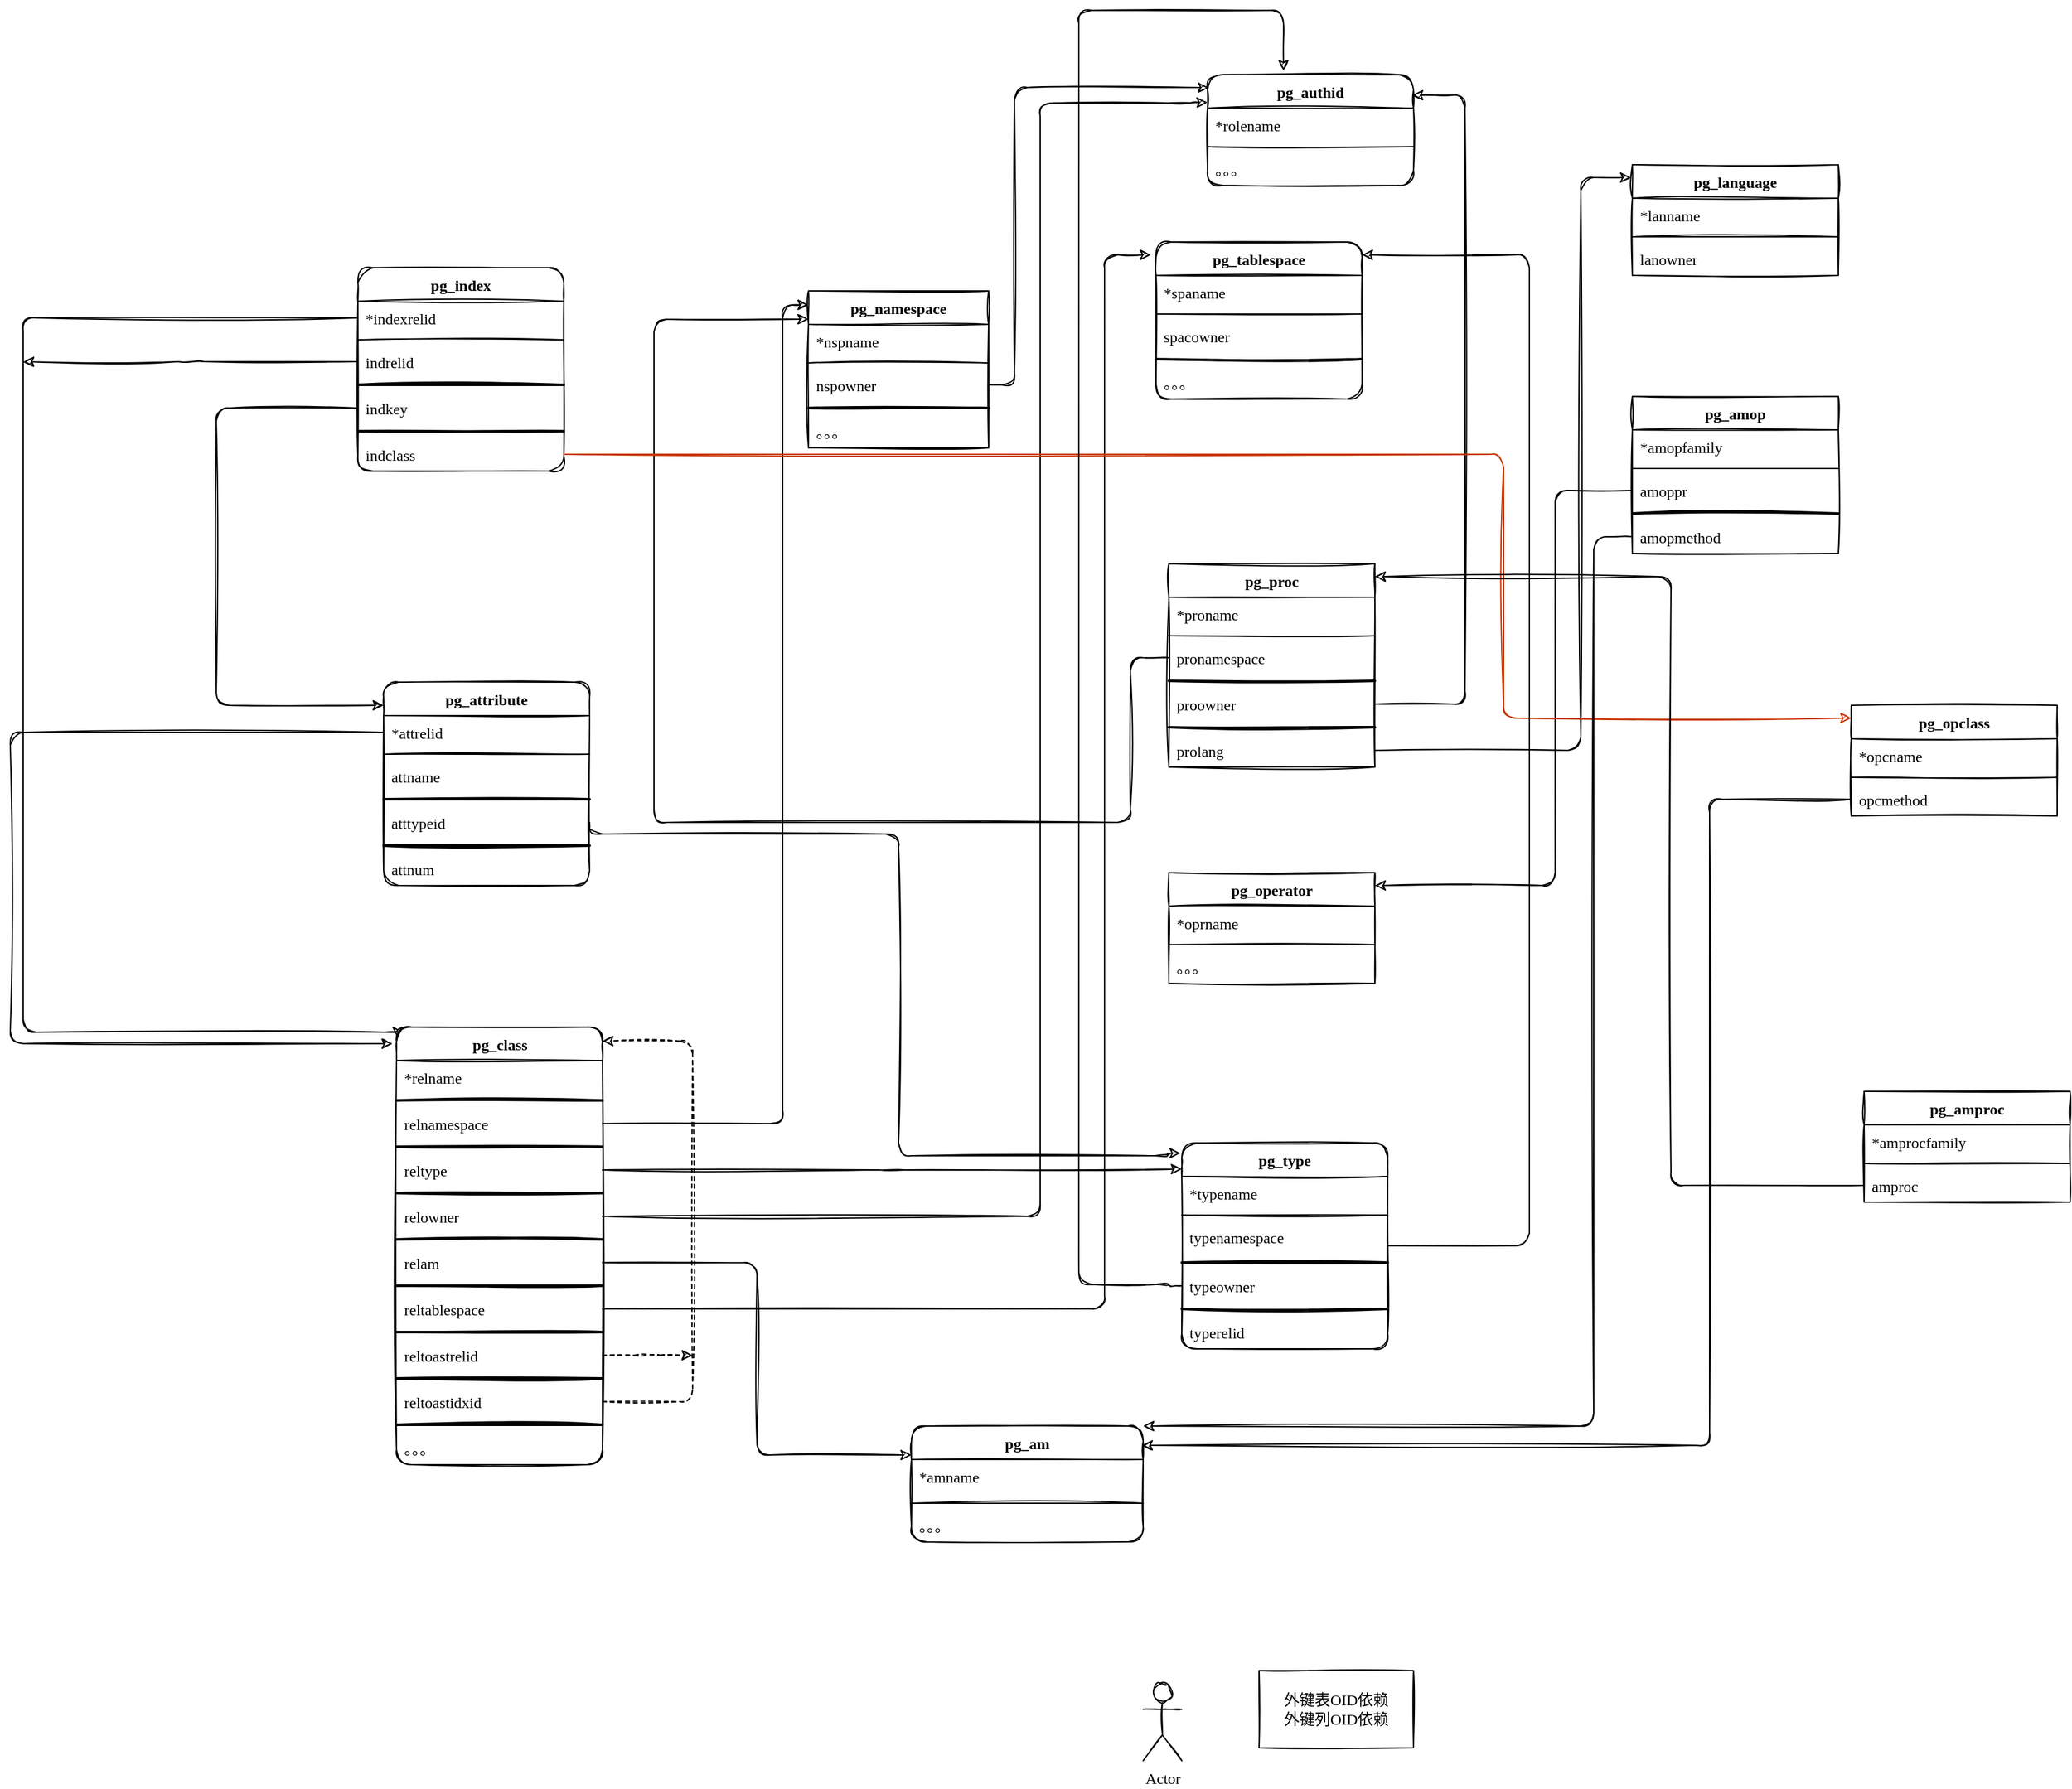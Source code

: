 <mxfile version="20.0.4" type="github">
  <diagram name="Page-1" id="9f46799a-70d6-7492-0946-bef42562c5a5">
    <mxGraphModel dx="2522" dy="1612" grid="1" gridSize="10" guides="1" tooltips="1" connect="1" arrows="1" fold="1" page="1" pageScale="1" pageWidth="1100" pageHeight="850" background="none" math="0" shadow="0">
      <root>
        <mxCell id="0" />
        <mxCell id="1" parent="0" />
        <mxCell id="78961159f06e98e8-17" value="pg_class&lt;br&gt;" style="swimlane;html=1;fontStyle=1;align=center;verticalAlign=top;childLayout=stackLayout;horizontal=1;startSize=26;horizontalStack=0;resizeParent=1;resizeLast=0;collapsible=1;marginBottom=0;swimlaneFillColor=#ffffff;shadow=0;comic=0;labelBackgroundColor=none;strokeWidth=1;fillColor=none;fontFamily=Comic Sans MS;fontSize=12;sketch=1;rounded=1;" parent="1" vertex="1">
          <mxGeometry x="70" y="380" width="160" height="340" as="geometry" />
        </mxCell>
        <mxCell id="78961159f06e98e8-21" value="*relname" style="text;html=1;strokeColor=none;fillColor=none;align=left;verticalAlign=top;spacingLeft=4;spacingRight=4;whiteSpace=wrap;overflow=hidden;rotatable=0;points=[[0,0.5],[1,0.5]];portConstraint=eastwest;sketch=1;rounded=1;fontFamily=Comic Sans MS;" parent="78961159f06e98e8-17" vertex="1">
          <mxGeometry y="26" width="160" height="26" as="geometry" />
        </mxCell>
        <mxCell id="1VRgYn6vvzzQ8MHSF9C3-18" value="" style="line;strokeWidth=2;html=1;rounded=1;sketch=1;fontFamily=Comic Sans MS;" vertex="1" parent="78961159f06e98e8-17">
          <mxGeometry y="52" width="160" height="10" as="geometry" />
        </mxCell>
        <mxCell id="78961159f06e98e8-23" value="relnamespace" style="text;html=1;align=left;verticalAlign=top;spacingLeft=4;spacingRight=4;whiteSpace=wrap;overflow=hidden;rotatable=0;points=[[0,0.5],[1,0.5]];portConstraint=eastwest;sketch=1;rounded=1;fontFamily=Comic Sans MS;" parent="78961159f06e98e8-17" vertex="1">
          <mxGeometry y="62" width="160" height="26" as="geometry" />
        </mxCell>
        <mxCell id="1VRgYn6vvzzQ8MHSF9C3-17" value="" style="line;strokeWidth=2;html=1;rounded=1;sketch=1;fontFamily=Comic Sans MS;" vertex="1" parent="78961159f06e98e8-17">
          <mxGeometry y="88" width="160" height="10" as="geometry" />
        </mxCell>
        <mxCell id="78961159f06e98e8-25" value="reltype" style="text;html=1;strokeColor=none;fillColor=none;align=left;verticalAlign=top;spacingLeft=4;spacingRight=4;whiteSpace=wrap;overflow=hidden;rotatable=0;points=[[0,0.5],[1,0.5]];portConstraint=eastwest;sketch=1;rounded=1;fontFamily=Comic Sans MS;" parent="78961159f06e98e8-17" vertex="1">
          <mxGeometry y="98" width="160" height="26" as="geometry" />
        </mxCell>
        <mxCell id="1VRgYn6vvzzQ8MHSF9C3-19" value="" style="line;strokeWidth=2;html=1;rounded=1;sketch=1;fontFamily=Comic Sans MS;" vertex="1" parent="78961159f06e98e8-17">
          <mxGeometry y="124" width="160" height="10" as="geometry" />
        </mxCell>
        <mxCell id="78961159f06e98e8-26" value="relowner" style="text;html=1;strokeColor=none;fillColor=none;align=left;verticalAlign=top;spacingLeft=4;spacingRight=4;whiteSpace=wrap;overflow=hidden;rotatable=0;points=[[0,0.5],[1,0.5]];portConstraint=eastwest;sketch=1;rounded=1;fontFamily=Comic Sans MS;" parent="78961159f06e98e8-17" vertex="1">
          <mxGeometry y="134" width="160" height="26" as="geometry" />
        </mxCell>
        <mxCell id="1VRgYn6vvzzQ8MHSF9C3-20" value="" style="line;strokeWidth=2;html=1;rounded=1;sketch=1;fontFamily=Comic Sans MS;" vertex="1" parent="78961159f06e98e8-17">
          <mxGeometry y="160" width="160" height="10" as="geometry" />
        </mxCell>
        <mxCell id="78961159f06e98e8-24" value="relam" style="text;html=1;strokeColor=none;fillColor=none;align=left;verticalAlign=top;spacingLeft=4;spacingRight=4;whiteSpace=wrap;overflow=hidden;rotatable=0;points=[[0,0.5],[1,0.5]];portConstraint=eastwest;sketch=1;rounded=1;fontFamily=Comic Sans MS;" parent="78961159f06e98e8-17" vertex="1">
          <mxGeometry y="170" width="160" height="26" as="geometry" />
        </mxCell>
        <mxCell id="1VRgYn6vvzzQ8MHSF9C3-21" value="" style="line;strokeWidth=2;html=1;rounded=1;sketch=1;fontFamily=Comic Sans MS;" vertex="1" parent="78961159f06e98e8-17">
          <mxGeometry y="196" width="160" height="10" as="geometry" />
        </mxCell>
        <mxCell id="78961159f06e98e8-27" value="reltablespace" style="text;html=1;strokeColor=none;fillColor=none;align=left;verticalAlign=top;spacingLeft=4;spacingRight=4;whiteSpace=wrap;overflow=hidden;rotatable=0;points=[[0,0.5],[1,0.5]];portConstraint=eastwest;sketch=1;rounded=1;fontFamily=Comic Sans MS;" parent="78961159f06e98e8-17" vertex="1">
          <mxGeometry y="206" width="160" height="26" as="geometry" />
        </mxCell>
        <mxCell id="1VRgYn6vvzzQ8MHSF9C3-37" value="" style="line;strokeWidth=2;html=1;rounded=1;sketch=1;fontFamily=Comic Sans MS;" vertex="1" parent="78961159f06e98e8-17">
          <mxGeometry y="232" width="160" height="10" as="geometry" />
        </mxCell>
        <mxCell id="1VRgYn6vvzzQ8MHSF9C3-35" value="reltoastrelid" style="text;html=1;strokeColor=none;fillColor=none;align=left;verticalAlign=top;spacingLeft=4;spacingRight=4;whiteSpace=wrap;overflow=hidden;rotatable=0;points=[[0,0.5],[1,0.5]];portConstraint=eastwest;sketch=1;rounded=1;fontFamily=Comic Sans MS;" vertex="1" parent="78961159f06e98e8-17">
          <mxGeometry y="242" width="160" height="26" as="geometry" />
        </mxCell>
        <mxCell id="1VRgYn6vvzzQ8MHSF9C3-38" value="" style="line;strokeWidth=2;html=1;rounded=1;sketch=1;fontFamily=Comic Sans MS;" vertex="1" parent="78961159f06e98e8-17">
          <mxGeometry y="268" width="160" height="10" as="geometry" />
        </mxCell>
        <mxCell id="1VRgYn6vvzzQ8MHSF9C3-36" value="reltoastidxid" style="text;html=1;strokeColor=none;fillColor=none;align=left;verticalAlign=top;spacingLeft=4;spacingRight=4;whiteSpace=wrap;overflow=hidden;rotatable=0;points=[[0,0.5],[1,0.5]];portConstraint=eastwest;sketch=1;rounded=1;fontFamily=Comic Sans MS;" vertex="1" parent="78961159f06e98e8-17">
          <mxGeometry y="278" width="160" height="26" as="geometry" />
        </mxCell>
        <mxCell id="1VRgYn6vvzzQ8MHSF9C3-40" value="" style="line;strokeWidth=2;html=1;rounded=1;sketch=1;fontFamily=Comic Sans MS;" vertex="1" parent="78961159f06e98e8-17">
          <mxGeometry y="304" width="160" height="10" as="geometry" />
        </mxCell>
        <mxCell id="1VRgYn6vvzzQ8MHSF9C3-39" value="。。。" style="text;html=1;strokeColor=none;fillColor=none;align=left;verticalAlign=top;spacingLeft=4;spacingRight=4;whiteSpace=wrap;overflow=hidden;rotatable=0;points=[[0,0.5],[1,0.5]];portConstraint=eastwest;sketch=1;rounded=1;fontFamily=Comic Sans MS;" vertex="1" parent="78961159f06e98e8-17">
          <mxGeometry y="314" width="160" height="26" as="geometry" />
        </mxCell>
        <mxCell id="1VRgYn6vvzzQ8MHSF9C3-46" value="" style="edgeStyle=segmentEdgeStyle;endArrow=classic;html=1;rounded=1;sketch=1;fontFamily=Comic Sans MS;entryX=1;entryY=0.032;entryDx=0;entryDy=0;entryPerimeter=0;dashed=1;" edge="1" parent="78961159f06e98e8-17" source="1VRgYn6vvzzQ8MHSF9C3-36" target="78961159f06e98e8-17">
          <mxGeometry width="50" height="50" relative="1" as="geometry">
            <mxPoint x="450" y="160" as="sourcePoint" />
            <mxPoint x="170" y="10" as="targetPoint" />
            <Array as="points">
              <mxPoint x="230" y="291" />
              <mxPoint x="230" y="11" />
            </Array>
          </mxGeometry>
        </mxCell>
        <mxCell id="1VRgYn6vvzzQ8MHSF9C3-1" style="edgeStyle=orthogonalEdgeStyle;rounded=1;sketch=1;orthogonalLoop=1;jettySize=auto;html=1;exitX=1;exitY=0.5;exitDx=0;exitDy=0;entryX=0;entryY=0.089;entryDx=0;entryDy=0;entryPerimeter=0;" edge="1" parent="1" source="78961159f06e98e8-23" target="1VRgYn6vvzzQ8MHSF9C3-2">
          <mxGeometry relative="1" as="geometry">
            <mxPoint x="430" y="-70" as="targetPoint" />
            <Array as="points">
              <mxPoint x="370" y="455" />
              <mxPoint x="370" y="-182" />
            </Array>
          </mxGeometry>
        </mxCell>
        <mxCell id="1VRgYn6vvzzQ8MHSF9C3-2" value="pg_namespace" style="swimlane;fontStyle=1;align=center;verticalAlign=top;childLayout=stackLayout;horizontal=1;startSize=26;horizontalStack=0;resizeParent=1;resizeParentMax=0;resizeLast=0;collapsible=1;marginBottom=0;rounded=0;sketch=1;fontFamily=Comic Sans MS;shadow=0;glass=0;" vertex="1" parent="1">
          <mxGeometry x="390" y="-192" width="140" height="122" as="geometry" />
        </mxCell>
        <mxCell id="1VRgYn6vvzzQ8MHSF9C3-3" value="*nspname" style="text;strokeColor=none;fillColor=none;align=left;verticalAlign=top;spacingLeft=4;spacingRight=4;overflow=hidden;rotatable=0;points=[[0,0.5],[1,0.5]];portConstraint=eastwest;rounded=1;sketch=1;fontFamily=Comic Sans MS;" vertex="1" parent="1VRgYn6vvzzQ8MHSF9C3-2">
          <mxGeometry y="26" width="140" height="26" as="geometry" />
        </mxCell>
        <mxCell id="1VRgYn6vvzzQ8MHSF9C3-4" value="" style="line;strokeWidth=1;fillColor=none;align=left;verticalAlign=middle;spacingTop=-1;spacingLeft=3;spacingRight=3;rotatable=0;labelPosition=right;points=[];portConstraint=eastwest;rounded=1;sketch=1;fontFamily=Comic Sans MS;" vertex="1" parent="1VRgYn6vvzzQ8MHSF9C3-2">
          <mxGeometry y="52" width="140" height="8" as="geometry" />
        </mxCell>
        <mxCell id="1VRgYn6vvzzQ8MHSF9C3-5" value="nspowner&#xa;" style="text;strokeColor=none;fillColor=none;align=left;verticalAlign=top;spacingLeft=4;spacingRight=4;overflow=hidden;rotatable=0;points=[[0,0.5],[1,0.5]];portConstraint=eastwest;rounded=1;sketch=1;fontFamily=Comic Sans MS;" vertex="1" parent="1VRgYn6vvzzQ8MHSF9C3-2">
          <mxGeometry y="60" width="140" height="26" as="geometry" />
        </mxCell>
        <mxCell id="1VRgYn6vvzzQ8MHSF9C3-144" value="" style="line;strokeWidth=2;html=1;rounded=0;shadow=0;glass=0;sketch=1;fontFamily=Comic Sans MS;fontSize=12;" vertex="1" parent="1VRgYn6vvzzQ8MHSF9C3-2">
          <mxGeometry y="86" width="140" height="10" as="geometry" />
        </mxCell>
        <mxCell id="1VRgYn6vvzzQ8MHSF9C3-6" value="。。。" style="text;strokeColor=none;fillColor=none;align=left;verticalAlign=top;spacingLeft=4;spacingRight=4;overflow=hidden;rotatable=0;points=[[0,0.5],[1,0.5]];portConstraint=eastwest;rounded=1;sketch=1;fontFamily=Comic Sans MS;" vertex="1" parent="1VRgYn6vvzzQ8MHSF9C3-2">
          <mxGeometry y="96" width="140" height="26" as="geometry" />
        </mxCell>
        <mxCell id="1VRgYn6vvzzQ8MHSF9C3-8" value="pg_type" style="swimlane;fontStyle=1;align=center;verticalAlign=top;childLayout=stackLayout;horizontal=1;startSize=26;horizontalStack=0;resizeParent=1;resizeParentMax=0;resizeLast=0;collapsible=1;marginBottom=0;rounded=1;sketch=1;fontFamily=Comic Sans MS;" vertex="1" parent="1">
          <mxGeometry x="680" y="470" width="160" height="160" as="geometry">
            <mxRectangle x="730" y="471" width="120" height="39" as="alternateBounds" />
          </mxGeometry>
        </mxCell>
        <mxCell id="1VRgYn6vvzzQ8MHSF9C3-9" value="*typename" style="text;strokeColor=none;fillColor=none;align=left;verticalAlign=top;spacingLeft=4;spacingRight=4;overflow=hidden;rotatable=0;points=[[0,0.5],[1,0.5]];portConstraint=eastwest;rounded=1;sketch=1;fontFamily=Comic Sans MS;" vertex="1" parent="1VRgYn6vvzzQ8MHSF9C3-8">
          <mxGeometry y="26" width="160" height="26" as="geometry" />
        </mxCell>
        <mxCell id="1VRgYn6vvzzQ8MHSF9C3-10" value="" style="line;strokeWidth=1;fillColor=none;align=left;verticalAlign=middle;spacingTop=-1;spacingLeft=3;spacingRight=3;rotatable=0;labelPosition=right;points=[];portConstraint=eastwest;rounded=1;sketch=1;fontFamily=Comic Sans MS;" vertex="1" parent="1VRgYn6vvzzQ8MHSF9C3-8">
          <mxGeometry y="52" width="160" height="8" as="geometry" />
        </mxCell>
        <mxCell id="1VRgYn6vvzzQ8MHSF9C3-11" value="typenamespace" style="text;strokeColor=none;fillColor=none;align=left;verticalAlign=top;spacingLeft=4;spacingRight=4;overflow=hidden;rotatable=0;points=[[0,0.5],[1,0.5]];portConstraint=eastwest;rounded=1;sketch=1;fontFamily=Comic Sans MS;" vertex="1" parent="1VRgYn6vvzzQ8MHSF9C3-8">
          <mxGeometry y="60" width="160" height="28" as="geometry" />
        </mxCell>
        <mxCell id="1VRgYn6vvzzQ8MHSF9C3-14" value="" style="line;strokeWidth=2;html=1;rounded=1;sketch=1;fontFamily=Comic Sans MS;" vertex="1" parent="1VRgYn6vvzzQ8MHSF9C3-8">
          <mxGeometry y="88" width="160" height="10" as="geometry" />
        </mxCell>
        <mxCell id="1VRgYn6vvzzQ8MHSF9C3-12" value="typeowner" style="text;strokeColor=none;fillColor=none;align=left;verticalAlign=top;spacingLeft=4;spacingRight=4;overflow=hidden;rotatable=0;points=[[0,0.5],[1,0.5]];portConstraint=eastwest;rounded=1;sketch=1;fontFamily=Comic Sans MS;" vertex="1" parent="1VRgYn6vvzzQ8MHSF9C3-8">
          <mxGeometry y="98" width="160" height="26" as="geometry" />
        </mxCell>
        <mxCell id="1VRgYn6vvzzQ8MHSF9C3-42" value="" style="line;strokeWidth=2;html=1;rounded=1;sketch=1;fontFamily=Comic Sans MS;" vertex="1" parent="1VRgYn6vvzzQ8MHSF9C3-8">
          <mxGeometry y="124" width="160" height="10" as="geometry" />
        </mxCell>
        <mxCell id="1VRgYn6vvzzQ8MHSF9C3-41" value="typerelid" style="text;strokeColor=none;fillColor=none;align=left;verticalAlign=top;spacingLeft=4;spacingRight=4;overflow=hidden;rotatable=0;points=[[0,0.5],[1,0.5]];portConstraint=eastwest;rounded=1;sketch=1;fontFamily=Comic Sans MS;" vertex="1" parent="1VRgYn6vvzzQ8MHSF9C3-8">
          <mxGeometry y="134" width="160" height="26" as="geometry" />
        </mxCell>
        <mxCell id="1VRgYn6vvzzQ8MHSF9C3-22" value="pg_authid" style="swimlane;fontStyle=1;align=center;verticalAlign=top;childLayout=stackLayout;horizontal=1;startSize=26;horizontalStack=0;resizeParent=1;resizeParentMax=0;resizeLast=0;collapsible=1;marginBottom=0;rounded=1;sketch=1;fontFamily=Comic Sans MS;" vertex="1" parent="1">
          <mxGeometry x="700" y="-360" width="160" height="86" as="geometry" />
        </mxCell>
        <mxCell id="1VRgYn6vvzzQ8MHSF9C3-23" value="*rolename" style="text;strokeColor=none;fillColor=none;align=left;verticalAlign=top;spacingLeft=4;spacingRight=4;overflow=hidden;rotatable=0;points=[[0,0.5],[1,0.5]];portConstraint=eastwest;rounded=1;sketch=1;fontFamily=Comic Sans MS;" vertex="1" parent="1VRgYn6vvzzQ8MHSF9C3-22">
          <mxGeometry y="26" width="160" height="26" as="geometry" />
        </mxCell>
        <mxCell id="1VRgYn6vvzzQ8MHSF9C3-24" value="" style="line;strokeWidth=1;fillColor=none;align=left;verticalAlign=middle;spacingTop=-1;spacingLeft=3;spacingRight=3;rotatable=0;labelPosition=right;points=[];portConstraint=eastwest;rounded=1;sketch=1;fontFamily=Comic Sans MS;" vertex="1" parent="1VRgYn6vvzzQ8MHSF9C3-22">
          <mxGeometry y="52" width="160" height="8" as="geometry" />
        </mxCell>
        <mxCell id="1VRgYn6vvzzQ8MHSF9C3-25" value="。。。" style="text;strokeColor=none;fillColor=none;align=left;verticalAlign=top;spacingLeft=4;spacingRight=4;overflow=hidden;rotatable=0;points=[[0,0.5],[1,0.5]];portConstraint=eastwest;rounded=1;sketch=1;fontFamily=Comic Sans MS;" vertex="1" parent="1VRgYn6vvzzQ8MHSF9C3-22">
          <mxGeometry y="60" width="160" height="26" as="geometry" />
        </mxCell>
        <mxCell id="1VRgYn6vvzzQ8MHSF9C3-27" value="" style="edgeStyle=segmentEdgeStyle;endArrow=classic;html=1;rounded=1;sketch=1;exitX=1;exitY=0.5;exitDx=0;exitDy=0;entryX=0;entryY=0.25;entryDx=0;entryDy=0;" edge="1" parent="1" source="78961159f06e98e8-26" target="1VRgYn6vvzzQ8MHSF9C3-22">
          <mxGeometry width="50" height="50" relative="1" as="geometry">
            <mxPoint x="520" y="340" as="sourcePoint" />
            <mxPoint x="570" y="300" as="targetPoint" />
            <Array as="points">
              <mxPoint x="570" y="527" />
              <mxPoint x="570" y="-338" />
              <mxPoint x="680" y="-338" />
            </Array>
          </mxGeometry>
        </mxCell>
        <mxCell id="1VRgYn6vvzzQ8MHSF9C3-29" value="pg_am" style="swimlane;fontStyle=1;align=center;verticalAlign=top;childLayout=stackLayout;horizontal=1;startSize=26;horizontalStack=0;resizeParent=1;resizeParentMax=0;resizeLast=0;collapsible=1;marginBottom=0;rounded=1;sketch=1;fontFamily=Comic Sans MS;" vertex="1" parent="1">
          <mxGeometry x="470" y="690" width="180" height="90" as="geometry">
            <mxRectangle x="460" y="650" width="80" height="30" as="alternateBounds" />
          </mxGeometry>
        </mxCell>
        <mxCell id="1VRgYn6vvzzQ8MHSF9C3-30" value="*amname" style="text;strokeColor=none;fillColor=none;align=left;verticalAlign=top;spacingLeft=4;spacingRight=4;overflow=hidden;rotatable=0;points=[[0,0.5],[1,0.5]];portConstraint=eastwest;rounded=1;sketch=1;fontFamily=Comic Sans MS;" vertex="1" parent="1VRgYn6vvzzQ8MHSF9C3-29">
          <mxGeometry y="26" width="180" height="30" as="geometry" />
        </mxCell>
        <mxCell id="1VRgYn6vvzzQ8MHSF9C3-31" value="" style="line;strokeWidth=1;fillColor=none;align=left;verticalAlign=middle;spacingTop=-1;spacingLeft=3;spacingRight=3;rotatable=0;labelPosition=right;points=[];portConstraint=eastwest;rounded=1;sketch=1;fontFamily=Comic Sans MS;" vertex="1" parent="1VRgYn6vvzzQ8MHSF9C3-29">
          <mxGeometry y="56" width="180" height="8" as="geometry" />
        </mxCell>
        <mxCell id="1VRgYn6vvzzQ8MHSF9C3-32" value="。。。" style="text;strokeColor=none;fillColor=none;align=left;verticalAlign=top;spacingLeft=4;spacingRight=4;overflow=hidden;rotatable=0;points=[[0,0.5],[1,0.5]];portConstraint=eastwest;rounded=1;sketch=1;fontFamily=Comic Sans MS;" vertex="1" parent="1VRgYn6vvzzQ8MHSF9C3-29">
          <mxGeometry y="64" width="180" height="26" as="geometry" />
        </mxCell>
        <mxCell id="1VRgYn6vvzzQ8MHSF9C3-34" style="edgeStyle=orthogonalEdgeStyle;rounded=1;sketch=1;orthogonalLoop=1;jettySize=auto;html=1;exitX=1;exitY=0.5;exitDx=0;exitDy=0;entryX=0;entryY=0.25;entryDx=0;entryDy=0;" edge="1" parent="1" source="78961159f06e98e8-24" target="1VRgYn6vvzzQ8MHSF9C3-29">
          <mxGeometry relative="1" as="geometry" />
        </mxCell>
        <mxCell id="1VRgYn6vvzzQ8MHSF9C3-48" style="edgeStyle=orthogonalEdgeStyle;rounded=1;sketch=1;orthogonalLoop=1;jettySize=auto;html=1;exitX=1;exitY=0.5;exitDx=0;exitDy=0;dashed=1;fontFamily=Comic Sans MS;" edge="1" parent="1" source="1VRgYn6vvzzQ8MHSF9C3-35">
          <mxGeometry relative="1" as="geometry">
            <mxPoint x="300" y="635" as="targetPoint" />
          </mxGeometry>
        </mxCell>
        <mxCell id="1VRgYn6vvzzQ8MHSF9C3-49" value="pg_tablespace" style="swimlane;fontStyle=1;align=center;verticalAlign=top;childLayout=stackLayout;horizontal=1;startSize=26;horizontalStack=0;resizeParent=1;resizeParentMax=0;resizeLast=0;collapsible=1;marginBottom=0;rounded=1;sketch=1;fontFamily=Comic Sans MS;" vertex="1" parent="1">
          <mxGeometry x="660" y="-230" width="160" height="122" as="geometry" />
        </mxCell>
        <mxCell id="1VRgYn6vvzzQ8MHSF9C3-50" value="*spaname" style="text;strokeColor=none;fillColor=none;align=left;verticalAlign=top;spacingLeft=4;spacingRight=4;overflow=hidden;rotatable=0;points=[[0,0.5],[1,0.5]];portConstraint=eastwest;rounded=1;sketch=1;fontFamily=Comic Sans MS;" vertex="1" parent="1VRgYn6vvzzQ8MHSF9C3-49">
          <mxGeometry y="26" width="160" height="26" as="geometry" />
        </mxCell>
        <mxCell id="1VRgYn6vvzzQ8MHSF9C3-51" value="" style="line;strokeWidth=1;fillColor=none;align=left;verticalAlign=middle;spacingTop=-1;spacingLeft=3;spacingRight=3;rotatable=0;labelPosition=right;points=[];portConstraint=eastwest;rounded=1;sketch=1;fontFamily=Comic Sans MS;" vertex="1" parent="1VRgYn6vvzzQ8MHSF9C3-49">
          <mxGeometry y="52" width="160" height="8" as="geometry" />
        </mxCell>
        <mxCell id="1VRgYn6vvzzQ8MHSF9C3-52" value="spacowner" style="text;strokeColor=none;fillColor=none;align=left;verticalAlign=top;spacingLeft=4;spacingRight=4;overflow=hidden;rotatable=0;points=[[0,0.5],[1,0.5]];portConstraint=eastwest;rounded=1;sketch=1;fontFamily=Comic Sans MS;" vertex="1" parent="1VRgYn6vvzzQ8MHSF9C3-49">
          <mxGeometry y="60" width="160" height="26" as="geometry" />
        </mxCell>
        <mxCell id="1VRgYn6vvzzQ8MHSF9C3-54" value="" style="line;strokeWidth=2;html=1;rounded=1;sketch=1;fontFamily=Comic Sans MS;" vertex="1" parent="1VRgYn6vvzzQ8MHSF9C3-49">
          <mxGeometry y="86" width="160" height="10" as="geometry" />
        </mxCell>
        <mxCell id="1VRgYn6vvzzQ8MHSF9C3-53" value="。。。" style="text;strokeColor=none;fillColor=none;align=left;verticalAlign=top;spacingLeft=4;spacingRight=4;overflow=hidden;rotatable=0;points=[[0,0.5],[1,0.5]];portConstraint=eastwest;rounded=1;sketch=1;fontFamily=Comic Sans MS;" vertex="1" parent="1VRgYn6vvzzQ8MHSF9C3-49">
          <mxGeometry y="96" width="160" height="26" as="geometry" />
        </mxCell>
        <mxCell id="1VRgYn6vvzzQ8MHSF9C3-55" value="" style="edgeStyle=segmentEdgeStyle;endArrow=classic;html=1;rounded=1;sketch=1;fontFamily=Comic Sans MS;exitX=1;exitY=0.5;exitDx=0;exitDy=0;entryX=-0.025;entryY=0.09;entryDx=0;entryDy=0;entryPerimeter=0;" edge="1" parent="1" source="78961159f06e98e8-27" target="1VRgYn6vvzzQ8MHSF9C3-49">
          <mxGeometry width="50" height="50" relative="1" as="geometry">
            <mxPoint x="520" y="440" as="sourcePoint" />
            <mxPoint x="660" y="310" as="targetPoint" />
            <Array as="points">
              <mxPoint x="620" y="599" />
              <mxPoint x="620" y="-220" />
            </Array>
          </mxGeometry>
        </mxCell>
        <mxCell id="1VRgYn6vvzzQ8MHSF9C3-59" value="pg_attribute" style="swimlane;fontStyle=1;align=center;verticalAlign=top;childLayout=stackLayout;horizontal=1;startSize=26;horizontalStack=0;resizeParent=1;resizeParentMax=0;resizeLast=0;collapsible=1;marginBottom=0;rounded=1;sketch=1;fontFamily=Comic Sans MS;" vertex="1" parent="1">
          <mxGeometry x="60" y="112" width="160" height="158" as="geometry" />
        </mxCell>
        <mxCell id="1VRgYn6vvzzQ8MHSF9C3-60" value="*attrelid" style="text;strokeColor=none;fillColor=none;align=left;verticalAlign=top;spacingLeft=4;spacingRight=4;overflow=hidden;rotatable=0;points=[[0,0.5],[1,0.5]];portConstraint=eastwest;rounded=1;sketch=1;fontFamily=Comic Sans MS;" vertex="1" parent="1VRgYn6vvzzQ8MHSF9C3-59">
          <mxGeometry y="26" width="160" height="26" as="geometry" />
        </mxCell>
        <mxCell id="1VRgYn6vvzzQ8MHSF9C3-61" value="" style="line;strokeWidth=1;fillColor=none;align=left;verticalAlign=middle;spacingTop=-1;spacingLeft=3;spacingRight=3;rotatable=0;labelPosition=right;points=[];portConstraint=eastwest;rounded=1;sketch=1;fontFamily=Comic Sans MS;" vertex="1" parent="1VRgYn6vvzzQ8MHSF9C3-59">
          <mxGeometry y="52" width="160" height="8" as="geometry" />
        </mxCell>
        <mxCell id="1VRgYn6vvzzQ8MHSF9C3-62" value="attname" style="text;strokeColor=none;fillColor=none;align=left;verticalAlign=top;spacingLeft=4;spacingRight=4;overflow=hidden;rotatable=0;points=[[0,0.5],[1,0.5]];portConstraint=eastwest;rounded=1;sketch=1;fontFamily=Comic Sans MS;" vertex="1" parent="1VRgYn6vvzzQ8MHSF9C3-59">
          <mxGeometry y="60" width="160" height="26" as="geometry" />
        </mxCell>
        <mxCell id="1VRgYn6vvzzQ8MHSF9C3-65" value="" style="line;strokeWidth=2;html=1;rounded=1;sketch=1;fontFamily=Comic Sans MS;" vertex="1" parent="1VRgYn6vvzzQ8MHSF9C3-59">
          <mxGeometry y="86" width="160" height="10" as="geometry" />
        </mxCell>
        <mxCell id="1VRgYn6vvzzQ8MHSF9C3-63" value="atttypeid" style="text;strokeColor=none;fillColor=none;align=left;verticalAlign=top;spacingLeft=4;spacingRight=4;overflow=hidden;rotatable=0;points=[[0,0.5],[1,0.5]];portConstraint=eastwest;rounded=1;sketch=1;fontFamily=Comic Sans MS;" vertex="1" parent="1VRgYn6vvzzQ8MHSF9C3-59">
          <mxGeometry y="96" width="160" height="26" as="geometry" />
        </mxCell>
        <mxCell id="1VRgYn6vvzzQ8MHSF9C3-66" value="" style="line;strokeWidth=2;html=1;rounded=1;sketch=1;fontFamily=Comic Sans MS;" vertex="1" parent="1VRgYn6vvzzQ8MHSF9C3-59">
          <mxGeometry y="122" width="160" height="10" as="geometry" />
        </mxCell>
        <mxCell id="1VRgYn6vvzzQ8MHSF9C3-64" value="attnum" style="text;strokeColor=none;fillColor=none;align=left;verticalAlign=top;spacingLeft=4;spacingRight=4;overflow=hidden;rotatable=0;points=[[0,0.5],[1,0.5]];portConstraint=eastwest;rounded=1;sketch=1;fontFamily=Comic Sans MS;" vertex="1" parent="1VRgYn6vvzzQ8MHSF9C3-59">
          <mxGeometry y="132" width="160" height="26" as="geometry" />
        </mxCell>
        <mxCell id="1VRgYn6vvzzQ8MHSF9C3-68" style="edgeStyle=orthogonalEdgeStyle;rounded=1;sketch=1;orthogonalLoop=1;jettySize=auto;html=1;exitX=0;exitY=0.5;exitDx=0;exitDy=0;fontFamily=Comic Sans MS;entryX=-0.019;entryY=0.038;entryDx=0;entryDy=0;entryPerimeter=0;" edge="1" parent="1" source="1VRgYn6vvzzQ8MHSF9C3-60" target="78961159f06e98e8-17">
          <mxGeometry relative="1" as="geometry">
            <mxPoint x="-80" y="390" as="targetPoint" />
            <Array as="points">
              <mxPoint x="-230" y="151" />
              <mxPoint x="-230" y="393" />
            </Array>
          </mxGeometry>
        </mxCell>
        <mxCell id="1VRgYn6vvzzQ8MHSF9C3-69" value="pg_index" style="swimlane;fontStyle=1;align=center;verticalAlign=top;childLayout=stackLayout;horizontal=1;startSize=26;horizontalStack=0;resizeParent=1;resizeParentMax=0;resizeLast=0;collapsible=1;marginBottom=0;rounded=1;sketch=1;fontFamily=Comic Sans MS;fontSize=12;" vertex="1" parent="1">
          <mxGeometry x="40" y="-210" width="160" height="158" as="geometry" />
        </mxCell>
        <mxCell id="1VRgYn6vvzzQ8MHSF9C3-70" value="*indexrelid" style="text;strokeColor=none;fillColor=none;align=left;verticalAlign=top;spacingLeft=4;spacingRight=4;overflow=hidden;rotatable=0;points=[[0,0.5],[1,0.5]];portConstraint=eastwest;rounded=1;sketch=1;fontFamily=Comic Sans MS;" vertex="1" parent="1VRgYn6vvzzQ8MHSF9C3-69">
          <mxGeometry y="26" width="160" height="26" as="geometry" />
        </mxCell>
        <mxCell id="1VRgYn6vvzzQ8MHSF9C3-71" value="" style="line;strokeWidth=1;fillColor=none;align=left;verticalAlign=middle;spacingTop=-1;spacingLeft=3;spacingRight=3;rotatable=0;labelPosition=right;points=[];portConstraint=eastwest;rounded=1;sketch=1;fontFamily=Comic Sans MS;" vertex="1" parent="1VRgYn6vvzzQ8MHSF9C3-69">
          <mxGeometry y="52" width="160" height="8" as="geometry" />
        </mxCell>
        <mxCell id="1VRgYn6vvzzQ8MHSF9C3-72" value="indrelid" style="text;strokeColor=none;fillColor=none;align=left;verticalAlign=top;spacingLeft=4;spacingRight=4;overflow=hidden;rotatable=0;points=[[0,0.5],[1,0.5]];portConstraint=eastwest;rounded=1;sketch=1;fontFamily=Comic Sans MS;" vertex="1" parent="1VRgYn6vvzzQ8MHSF9C3-69">
          <mxGeometry y="60" width="160" height="26" as="geometry" />
        </mxCell>
        <mxCell id="1VRgYn6vvzzQ8MHSF9C3-75" value="" style="line;strokeWidth=2;html=1;rounded=1;sketch=1;fontFamily=Comic Sans MS;" vertex="1" parent="1VRgYn6vvzzQ8MHSF9C3-69">
          <mxGeometry y="86" width="160" height="10" as="geometry" />
        </mxCell>
        <mxCell id="1VRgYn6vvzzQ8MHSF9C3-73" value="indkey" style="text;strokeColor=none;fillColor=none;align=left;verticalAlign=top;spacingLeft=4;spacingRight=4;overflow=hidden;rotatable=0;points=[[0,0.5],[1,0.5]];portConstraint=eastwest;rounded=1;sketch=1;fontFamily=Comic Sans MS;" vertex="1" parent="1VRgYn6vvzzQ8MHSF9C3-69">
          <mxGeometry y="96" width="160" height="26" as="geometry" />
        </mxCell>
        <mxCell id="1VRgYn6vvzzQ8MHSF9C3-76" value="" style="line;strokeWidth=2;html=1;rounded=1;sketch=1;fontFamily=Comic Sans MS;" vertex="1" parent="1VRgYn6vvzzQ8MHSF9C3-69">
          <mxGeometry y="122" width="160" height="10" as="geometry" />
        </mxCell>
        <mxCell id="1VRgYn6vvzzQ8MHSF9C3-74" value="indclass" style="text;strokeColor=none;fillColor=none;align=left;verticalAlign=top;spacingLeft=4;spacingRight=4;overflow=hidden;rotatable=0;points=[[0,0.5],[1,0.5]];portConstraint=eastwest;rounded=1;sketch=1;fontFamily=Comic Sans MS;" vertex="1" parent="1VRgYn6vvzzQ8MHSF9C3-69">
          <mxGeometry y="132" width="160" height="26" as="geometry" />
        </mxCell>
        <mxCell id="1VRgYn6vvzzQ8MHSF9C3-80" style="edgeStyle=orthogonalEdgeStyle;rounded=1;sketch=1;orthogonalLoop=1;jettySize=auto;html=1;exitX=0;exitY=0.5;exitDx=0;exitDy=0;fontFamily=Comic Sans MS;fontSize=12;entryX=0.005;entryY=0.025;entryDx=0;entryDy=0;entryPerimeter=0;" edge="1" parent="1" source="1VRgYn6vvzzQ8MHSF9C3-70" target="78961159f06e98e8-17">
          <mxGeometry relative="1" as="geometry">
            <mxPoint x="-130" y="384" as="targetPoint" />
            <Array as="points">
              <mxPoint x="-220" y="-171" />
              <mxPoint x="-220" y="384" />
              <mxPoint x="71" y="384" />
            </Array>
          </mxGeometry>
        </mxCell>
        <mxCell id="1VRgYn6vvzzQ8MHSF9C3-83" style="edgeStyle=orthogonalEdgeStyle;rounded=1;sketch=1;orthogonalLoop=1;jettySize=auto;html=1;exitX=0;exitY=0.5;exitDx=0;exitDy=0;fontFamily=Comic Sans MS;fontSize=12;" edge="1" parent="1" source="1VRgYn6vvzzQ8MHSF9C3-72">
          <mxGeometry relative="1" as="geometry">
            <mxPoint x="-220" y="-136.833" as="targetPoint" />
          </mxGeometry>
        </mxCell>
        <mxCell id="1VRgYn6vvzzQ8MHSF9C3-85" style="edgeStyle=orthogonalEdgeStyle;rounded=1;sketch=1;orthogonalLoop=1;jettySize=auto;html=1;exitX=0;exitY=0.5;exitDx=0;exitDy=0;fontFamily=Comic Sans MS;fontSize=12;entryX=0;entryY=0.114;entryDx=0;entryDy=0;entryPerimeter=0;" edge="1" parent="1" source="1VRgYn6vvzzQ8MHSF9C3-73" target="1VRgYn6vvzzQ8MHSF9C3-59">
          <mxGeometry relative="1" as="geometry">
            <mxPoint x="-40" y="120" as="targetPoint" />
            <Array as="points">
              <mxPoint x="-70" y="-101" />
              <mxPoint x="-70" y="130" />
            </Array>
          </mxGeometry>
        </mxCell>
        <mxCell id="1VRgYn6vvzzQ8MHSF9C3-87" style="edgeStyle=orthogonalEdgeStyle;rounded=1;sketch=1;orthogonalLoop=1;jettySize=auto;html=1;exitX=1;exitY=0.5;exitDx=0;exitDy=0;entryX=0;entryY=0.127;entryDx=0;entryDy=0;entryPerimeter=0;fontFamily=Comic Sans MS;fontSize=12;" edge="1" parent="1" source="78961159f06e98e8-25" target="1VRgYn6vvzzQ8MHSF9C3-8">
          <mxGeometry relative="1" as="geometry" />
        </mxCell>
        <mxCell id="1VRgYn6vvzzQ8MHSF9C3-88" value="pg_proc" style="swimlane;fontStyle=1;align=center;verticalAlign=top;childLayout=stackLayout;horizontal=1;startSize=26;horizontalStack=0;resizeParent=1;resizeParentMax=0;resizeLast=0;collapsible=1;marginBottom=0;rounded=0;shadow=0;glass=0;sketch=1;fontFamily=Comic Sans MS;fontSize=12;" vertex="1" parent="1">
          <mxGeometry x="670" y="20" width="160" height="158" as="geometry" />
        </mxCell>
        <mxCell id="1VRgYn6vvzzQ8MHSF9C3-89" value="*proname" style="text;strokeColor=none;fillColor=none;align=left;verticalAlign=top;spacingLeft=4;spacingRight=4;overflow=hidden;rotatable=0;points=[[0,0.5],[1,0.5]];portConstraint=eastwest;rounded=0;shadow=0;glass=0;sketch=1;fontFamily=Comic Sans MS;fontSize=12;" vertex="1" parent="1VRgYn6vvzzQ8MHSF9C3-88">
          <mxGeometry y="26" width="160" height="26" as="geometry" />
        </mxCell>
        <mxCell id="1VRgYn6vvzzQ8MHSF9C3-90" value="" style="line;strokeWidth=1;fillColor=none;align=left;verticalAlign=middle;spacingTop=-1;spacingLeft=3;spacingRight=3;rotatable=0;labelPosition=right;points=[];portConstraint=eastwest;rounded=0;shadow=0;glass=0;sketch=1;fontFamily=Comic Sans MS;fontSize=12;" vertex="1" parent="1VRgYn6vvzzQ8MHSF9C3-88">
          <mxGeometry y="52" width="160" height="8" as="geometry" />
        </mxCell>
        <mxCell id="1VRgYn6vvzzQ8MHSF9C3-91" value="pronamespace" style="text;strokeColor=none;fillColor=none;align=left;verticalAlign=top;spacingLeft=4;spacingRight=4;overflow=hidden;rotatable=0;points=[[0,0.5],[1,0.5]];portConstraint=eastwest;rounded=0;shadow=0;glass=0;sketch=1;fontFamily=Comic Sans MS;fontSize=12;" vertex="1" parent="1VRgYn6vvzzQ8MHSF9C3-88">
          <mxGeometry y="60" width="160" height="26" as="geometry" />
        </mxCell>
        <mxCell id="1VRgYn6vvzzQ8MHSF9C3-99" value="" style="line;strokeWidth=2;html=1;rounded=0;shadow=0;glass=0;sketch=1;fontFamily=Comic Sans MS;fontSize=12;" vertex="1" parent="1VRgYn6vvzzQ8MHSF9C3-88">
          <mxGeometry y="86" width="160" height="10" as="geometry" />
        </mxCell>
        <mxCell id="1VRgYn6vvzzQ8MHSF9C3-92" value="proowner" style="text;strokeColor=none;fillColor=none;align=left;verticalAlign=top;spacingLeft=4;spacingRight=4;overflow=hidden;rotatable=0;points=[[0,0.5],[1,0.5]];portConstraint=eastwest;rounded=0;shadow=0;glass=0;sketch=1;fontFamily=Comic Sans MS;fontSize=12;" vertex="1" parent="1VRgYn6vvzzQ8MHSF9C3-88">
          <mxGeometry y="96" width="160" height="26" as="geometry" />
        </mxCell>
        <mxCell id="1VRgYn6vvzzQ8MHSF9C3-100" value="" style="line;strokeWidth=2;html=1;rounded=0;shadow=0;glass=0;sketch=1;fontFamily=Comic Sans MS;fontSize=12;" vertex="1" parent="1VRgYn6vvzzQ8MHSF9C3-88">
          <mxGeometry y="122" width="160" height="10" as="geometry" />
        </mxCell>
        <mxCell id="1VRgYn6vvzzQ8MHSF9C3-98" value="prolang&#xa;" style="text;strokeColor=none;fillColor=none;align=left;verticalAlign=top;spacingLeft=4;spacingRight=4;overflow=hidden;rotatable=0;points=[[0,0.5],[1,0.5]];portConstraint=eastwest;rounded=0;shadow=0;glass=0;sketch=1;fontFamily=Comic Sans MS;fontSize=12;" vertex="1" parent="1VRgYn6vvzzQ8MHSF9C3-88">
          <mxGeometry y="132" width="160" height="26" as="geometry" />
        </mxCell>
        <mxCell id="1VRgYn6vvzzQ8MHSF9C3-101" value="" style="edgeStyle=segmentEdgeStyle;endArrow=classic;html=1;rounded=1;sketch=1;fontFamily=Comic Sans MS;fontSize=12;exitX=0;exitY=0.5;exitDx=0;exitDy=0;" edge="1" parent="1" source="1VRgYn6vvzzQ8MHSF9C3-91" target="1VRgYn6vvzzQ8MHSF9C3-2">
          <mxGeometry width="50" height="50" relative="1" as="geometry">
            <mxPoint x="260" y="170" as="sourcePoint" />
            <mxPoint x="310" y="-170" as="targetPoint" />
            <Array as="points">
              <mxPoint x="640" y="93" />
              <mxPoint x="640" y="221" />
              <mxPoint x="270" y="221" />
              <mxPoint x="270" y="-170" />
            </Array>
          </mxGeometry>
        </mxCell>
        <mxCell id="1VRgYn6vvzzQ8MHSF9C3-106" value="pg_language" style="swimlane;fontStyle=1;align=center;verticalAlign=top;childLayout=stackLayout;horizontal=1;startSize=26;horizontalStack=0;resizeParent=1;resizeParentMax=0;resizeLast=0;collapsible=1;marginBottom=0;rounded=0;shadow=0;glass=0;sketch=1;fontFamily=Comic Sans MS;fontSize=12;" vertex="1" parent="1">
          <mxGeometry x="1030" y="-290" width="160" height="86" as="geometry" />
        </mxCell>
        <mxCell id="1VRgYn6vvzzQ8MHSF9C3-107" value="*lanname" style="text;strokeColor=none;fillColor=none;align=left;verticalAlign=top;spacingLeft=4;spacingRight=4;overflow=hidden;rotatable=0;points=[[0,0.5],[1,0.5]];portConstraint=eastwest;rounded=0;shadow=0;glass=0;sketch=1;fontFamily=Comic Sans MS;fontSize=12;" vertex="1" parent="1VRgYn6vvzzQ8MHSF9C3-106">
          <mxGeometry y="26" width="160" height="26" as="geometry" />
        </mxCell>
        <mxCell id="1VRgYn6vvzzQ8MHSF9C3-108" value="" style="line;strokeWidth=1;fillColor=none;align=left;verticalAlign=middle;spacingTop=-1;spacingLeft=3;spacingRight=3;rotatable=0;labelPosition=right;points=[];portConstraint=eastwest;rounded=0;shadow=0;glass=0;sketch=1;fontFamily=Comic Sans MS;fontSize=12;" vertex="1" parent="1VRgYn6vvzzQ8MHSF9C3-106">
          <mxGeometry y="52" width="160" height="8" as="geometry" />
        </mxCell>
        <mxCell id="1VRgYn6vvzzQ8MHSF9C3-109" value="lanowner" style="text;strokeColor=none;fillColor=none;align=left;verticalAlign=top;spacingLeft=4;spacingRight=4;overflow=hidden;rotatable=0;points=[[0,0.5],[1,0.5]];portConstraint=eastwest;rounded=0;shadow=0;glass=0;sketch=1;fontFamily=Comic Sans MS;fontSize=12;" vertex="1" parent="1VRgYn6vvzzQ8MHSF9C3-106">
          <mxGeometry y="60" width="160" height="26" as="geometry" />
        </mxCell>
        <mxCell id="1VRgYn6vvzzQ8MHSF9C3-102" value="pg_operator" style="swimlane;fontStyle=1;align=center;verticalAlign=top;childLayout=stackLayout;horizontal=1;startSize=26;horizontalStack=0;resizeParent=1;resizeParentMax=0;resizeLast=0;collapsible=1;marginBottom=0;rounded=0;shadow=0;glass=0;sketch=1;fontFamily=Comic Sans MS;fontSize=12;" vertex="1" parent="1">
          <mxGeometry x="670" y="260" width="160" height="86" as="geometry" />
        </mxCell>
        <mxCell id="1VRgYn6vvzzQ8MHSF9C3-103" value="*oprname" style="text;strokeColor=none;fillColor=none;align=left;verticalAlign=top;spacingLeft=4;spacingRight=4;overflow=hidden;rotatable=0;points=[[0,0.5],[1,0.5]];portConstraint=eastwest;rounded=0;shadow=0;glass=0;sketch=1;fontFamily=Comic Sans MS;fontSize=12;" vertex="1" parent="1VRgYn6vvzzQ8MHSF9C3-102">
          <mxGeometry y="26" width="160" height="26" as="geometry" />
        </mxCell>
        <mxCell id="1VRgYn6vvzzQ8MHSF9C3-104" value="" style="line;strokeWidth=1;fillColor=none;align=left;verticalAlign=middle;spacingTop=-1;spacingLeft=3;spacingRight=3;rotatable=0;labelPosition=right;points=[];portConstraint=eastwest;rounded=0;shadow=0;glass=0;sketch=1;fontFamily=Comic Sans MS;fontSize=12;" vertex="1" parent="1VRgYn6vvzzQ8MHSF9C3-102">
          <mxGeometry y="52" width="160" height="8" as="geometry" />
        </mxCell>
        <mxCell id="1VRgYn6vvzzQ8MHSF9C3-105" value="。。。&#xa;" style="text;strokeColor=none;fillColor=none;align=left;verticalAlign=top;spacingLeft=4;spacingRight=4;overflow=hidden;rotatable=0;points=[[0,0.5],[1,0.5]];portConstraint=eastwest;rounded=0;shadow=0;glass=0;sketch=1;fontFamily=Comic Sans MS;fontSize=12;" vertex="1" parent="1VRgYn6vvzzQ8MHSF9C3-102">
          <mxGeometry y="60" width="160" height="26" as="geometry" />
        </mxCell>
        <mxCell id="1VRgYn6vvzzQ8MHSF9C3-110" value="" style="edgeStyle=segmentEdgeStyle;endArrow=classic;html=1;rounded=1;sketch=1;fontFamily=Comic Sans MS;fontSize=12;exitX=1;exitY=0.5;exitDx=0;exitDy=0;entryX=-0.006;entryY=0.116;entryDx=0;entryDy=0;entryPerimeter=0;" edge="1" parent="1" source="1VRgYn6vvzzQ8MHSF9C3-98" target="1VRgYn6vvzzQ8MHSF9C3-106">
          <mxGeometry width="50" height="50" relative="1" as="geometry">
            <mxPoint x="850" y="170" as="sourcePoint" />
            <mxPoint x="1020" y="-280" as="targetPoint" />
            <Array as="points">
              <mxPoint x="990" y="165" />
              <mxPoint x="990" y="-280" />
            </Array>
          </mxGeometry>
        </mxCell>
        <mxCell id="1VRgYn6vvzzQ8MHSF9C3-111" value="" style="edgeStyle=segmentEdgeStyle;endArrow=classic;html=1;rounded=1;sketch=1;fontFamily=Comic Sans MS;fontSize=12;exitX=1;exitY=0.5;exitDx=0;exitDy=0;entryX=0.994;entryY=0.186;entryDx=0;entryDy=0;entryPerimeter=0;" edge="1" parent="1" source="1VRgYn6vvzzQ8MHSF9C3-92" target="1VRgYn6vvzzQ8MHSF9C3-22">
          <mxGeometry width="50" height="50" relative="1" as="geometry">
            <mxPoint x="850" y="40" as="sourcePoint" />
            <mxPoint x="850" y="-290" as="targetPoint" />
            <Array as="points">
              <mxPoint x="900" y="129" />
              <mxPoint x="900" y="-344" />
            </Array>
          </mxGeometry>
        </mxCell>
        <mxCell id="1VRgYn6vvzzQ8MHSF9C3-116" value="pg_amop" style="swimlane;fontStyle=1;align=center;verticalAlign=top;childLayout=stackLayout;horizontal=1;startSize=26;horizontalStack=0;resizeParent=1;resizeParentMax=0;resizeLast=0;collapsible=1;marginBottom=0;rounded=0;shadow=0;glass=0;sketch=1;fontFamily=Comic Sans MS;fontSize=12;" vertex="1" parent="1">
          <mxGeometry x="1030" y="-110" width="160" height="122" as="geometry" />
        </mxCell>
        <mxCell id="1VRgYn6vvzzQ8MHSF9C3-117" value="*amopfamily" style="text;strokeColor=none;fillColor=none;align=left;verticalAlign=top;spacingLeft=4;spacingRight=4;overflow=hidden;rotatable=0;points=[[0,0.5],[1,0.5]];portConstraint=eastwest;rounded=0;shadow=0;glass=0;sketch=1;fontFamily=Comic Sans MS;fontSize=12;" vertex="1" parent="1VRgYn6vvzzQ8MHSF9C3-116">
          <mxGeometry y="26" width="160" height="26" as="geometry" />
        </mxCell>
        <mxCell id="1VRgYn6vvzzQ8MHSF9C3-118" value="" style="line;strokeWidth=1;fillColor=none;align=left;verticalAlign=middle;spacingTop=-1;spacingLeft=3;spacingRight=3;rotatable=0;labelPosition=right;points=[];portConstraint=eastwest;rounded=0;shadow=0;glass=0;sketch=1;fontFamily=Comic Sans MS;fontSize=12;" vertex="1" parent="1VRgYn6vvzzQ8MHSF9C3-116">
          <mxGeometry y="52" width="160" height="8" as="geometry" />
        </mxCell>
        <mxCell id="1VRgYn6vvzzQ8MHSF9C3-119" value="amoppr" style="text;strokeColor=none;fillColor=none;align=left;verticalAlign=top;spacingLeft=4;spacingRight=4;overflow=hidden;rotatable=0;points=[[0,0.5],[1,0.5]];portConstraint=eastwest;rounded=0;shadow=0;glass=0;sketch=1;fontFamily=Comic Sans MS;fontSize=12;" vertex="1" parent="1VRgYn6vvzzQ8MHSF9C3-116">
          <mxGeometry y="60" width="160" height="26" as="geometry" />
        </mxCell>
        <mxCell id="1VRgYn6vvzzQ8MHSF9C3-129" value="" style="line;strokeWidth=2;html=1;rounded=0;shadow=0;glass=0;sketch=1;fontFamily=Comic Sans MS;fontSize=12;" vertex="1" parent="1VRgYn6vvzzQ8MHSF9C3-116">
          <mxGeometry y="86" width="160" height="10" as="geometry" />
        </mxCell>
        <mxCell id="1VRgYn6vvzzQ8MHSF9C3-128" value="amopmethod" style="text;strokeColor=none;fillColor=none;align=left;verticalAlign=top;spacingLeft=4;spacingRight=4;overflow=hidden;rotatable=0;points=[[0,0.5],[1,0.5]];portConstraint=eastwest;rounded=0;shadow=0;glass=0;sketch=1;fontFamily=Comic Sans MS;fontSize=12;" vertex="1" parent="1VRgYn6vvzzQ8MHSF9C3-116">
          <mxGeometry y="96" width="160" height="26" as="geometry" />
        </mxCell>
        <mxCell id="1VRgYn6vvzzQ8MHSF9C3-130" value="pg_opclass" style="swimlane;fontStyle=1;align=center;verticalAlign=top;childLayout=stackLayout;horizontal=1;startSize=26;horizontalStack=0;resizeParent=1;resizeParentMax=0;resizeLast=0;collapsible=1;marginBottom=0;rounded=0;shadow=0;glass=0;sketch=1;fontFamily=Comic Sans MS;fontSize=12;" vertex="1" parent="1">
          <mxGeometry x="1200" y="130" width="160" height="86" as="geometry" />
        </mxCell>
        <mxCell id="1VRgYn6vvzzQ8MHSF9C3-131" value="*opcname" style="text;strokeColor=none;fillColor=none;align=left;verticalAlign=top;spacingLeft=4;spacingRight=4;overflow=hidden;rotatable=0;points=[[0,0.5],[1,0.5]];portConstraint=eastwest;rounded=0;shadow=0;glass=0;sketch=1;fontFamily=Comic Sans MS;fontSize=12;" vertex="1" parent="1VRgYn6vvzzQ8MHSF9C3-130">
          <mxGeometry y="26" width="160" height="26" as="geometry" />
        </mxCell>
        <mxCell id="1VRgYn6vvzzQ8MHSF9C3-132" value="" style="line;strokeWidth=1;fillColor=none;align=left;verticalAlign=middle;spacingTop=-1;spacingLeft=3;spacingRight=3;rotatable=0;labelPosition=right;points=[];portConstraint=eastwest;rounded=0;shadow=0;glass=0;sketch=1;fontFamily=Comic Sans MS;fontSize=12;" vertex="1" parent="1VRgYn6vvzzQ8MHSF9C3-130">
          <mxGeometry y="52" width="160" height="8" as="geometry" />
        </mxCell>
        <mxCell id="1VRgYn6vvzzQ8MHSF9C3-133" value="opcmethod" style="text;strokeColor=none;fillColor=none;align=left;verticalAlign=top;spacingLeft=4;spacingRight=4;overflow=hidden;rotatable=0;points=[[0,0.5],[1,0.5]];portConstraint=eastwest;rounded=0;shadow=0;glass=0;sketch=1;fontFamily=Comic Sans MS;fontSize=12;" vertex="1" parent="1VRgYn6vvzzQ8MHSF9C3-130">
          <mxGeometry y="60" width="160" height="26" as="geometry" />
        </mxCell>
        <mxCell id="1VRgYn6vvzzQ8MHSF9C3-134" value="pg_amproc" style="swimlane;fontStyle=1;align=center;verticalAlign=top;childLayout=stackLayout;horizontal=1;startSize=26;horizontalStack=0;resizeParent=1;resizeParentMax=0;resizeLast=0;collapsible=1;marginBottom=0;rounded=0;shadow=0;glass=0;sketch=1;fontFamily=Comic Sans MS;fontSize=12;" vertex="1" parent="1">
          <mxGeometry x="1210" y="430" width="160" height="86" as="geometry" />
        </mxCell>
        <mxCell id="1VRgYn6vvzzQ8MHSF9C3-135" value="*amprocfamily" style="text;strokeColor=none;fillColor=none;align=left;verticalAlign=top;spacingLeft=4;spacingRight=4;overflow=hidden;rotatable=0;points=[[0,0.5],[1,0.5]];portConstraint=eastwest;rounded=0;shadow=0;glass=0;sketch=1;fontFamily=Comic Sans MS;fontSize=12;" vertex="1" parent="1VRgYn6vvzzQ8MHSF9C3-134">
          <mxGeometry y="26" width="160" height="26" as="geometry" />
        </mxCell>
        <mxCell id="1VRgYn6vvzzQ8MHSF9C3-136" value="" style="line;strokeWidth=1;fillColor=none;align=left;verticalAlign=middle;spacingTop=-1;spacingLeft=3;spacingRight=3;rotatable=0;labelPosition=right;points=[];portConstraint=eastwest;rounded=0;shadow=0;glass=0;sketch=1;fontFamily=Comic Sans MS;fontSize=12;" vertex="1" parent="1VRgYn6vvzzQ8MHSF9C3-134">
          <mxGeometry y="52" width="160" height="8" as="geometry" />
        </mxCell>
        <mxCell id="1VRgYn6vvzzQ8MHSF9C3-137" value="amproc" style="text;strokeColor=none;fillColor=none;align=left;verticalAlign=top;spacingLeft=4;spacingRight=4;overflow=hidden;rotatable=0;points=[[0,0.5],[1,0.5]];portConstraint=eastwest;rounded=0;shadow=0;glass=0;sketch=1;fontFamily=Comic Sans MS;fontSize=12;" vertex="1" parent="1VRgYn6vvzzQ8MHSF9C3-134">
          <mxGeometry y="60" width="160" height="26" as="geometry" />
        </mxCell>
        <mxCell id="1VRgYn6vvzzQ8MHSF9C3-138" value="" style="edgeStyle=segmentEdgeStyle;endArrow=classic;html=1;rounded=1;sketch=1;fontFamily=Comic Sans MS;fontSize=12;exitX=0;exitY=0.5;exitDx=0;exitDy=0;entryX=1;entryY=0.116;entryDx=0;entryDy=0;entryPerimeter=0;" edge="1" parent="1" source="1VRgYn6vvzzQ8MHSF9C3-119" target="1VRgYn6vvzzQ8MHSF9C3-102">
          <mxGeometry width="50" height="50" relative="1" as="geometry">
            <mxPoint x="860" y="90" as="sourcePoint" />
            <mxPoint x="850" y="270" as="targetPoint" />
            <Array as="points">
              <mxPoint x="970" y="-37" />
              <mxPoint x="970" y="270" />
            </Array>
          </mxGeometry>
        </mxCell>
        <mxCell id="1VRgYn6vvzzQ8MHSF9C3-139" value="" style="edgeStyle=segmentEdgeStyle;endArrow=classic;html=1;rounded=1;sketch=1;fontFamily=Comic Sans MS;fontSize=12;exitX=1;exitY=0.5;exitDx=0;exitDy=0;entryX=0;entryY=0.116;entryDx=0;entryDy=0;entryPerimeter=0;fillColor=#fa6800;strokeColor=#C73500;" edge="1" parent="1" source="1VRgYn6vvzzQ8MHSF9C3-74" target="1VRgYn6vvzzQ8MHSF9C3-130">
          <mxGeometry width="50" height="50" relative="1" as="geometry">
            <mxPoint x="290" y="140" as="sourcePoint" />
            <mxPoint x="1010" y="150" as="targetPoint" />
            <Array as="points">
              <mxPoint x="930" y="-65" />
              <mxPoint x="930" y="140" />
            </Array>
          </mxGeometry>
        </mxCell>
        <mxCell id="1VRgYn6vvzzQ8MHSF9C3-141" value="" style="edgeStyle=segmentEdgeStyle;endArrow=classic;html=1;rounded=1;sketch=1;fontFamily=Comic Sans MS;fontSize=12;exitX=0;exitY=0.5;exitDx=0;exitDy=0;" edge="1" parent="1" source="1VRgYn6vvzzQ8MHSF9C3-128" target="1VRgYn6vvzzQ8MHSF9C3-29">
          <mxGeometry width="50" height="50" relative="1" as="geometry">
            <mxPoint x="760" y="70" as="sourcePoint" />
            <mxPoint x="930" y="722" as="targetPoint" />
            <Array as="points">
              <mxPoint x="1000" y="-1" />
              <mxPoint x="1000" y="690" />
            </Array>
          </mxGeometry>
        </mxCell>
        <mxCell id="1VRgYn6vvzzQ8MHSF9C3-142" value="" style="edgeStyle=segmentEdgeStyle;endArrow=classic;html=1;rounded=1;sketch=1;fontFamily=Comic Sans MS;fontSize=12;exitX=0;exitY=0.5;exitDx=0;exitDy=0;entryX=0.994;entryY=0.167;entryDx=0;entryDy=0;entryPerimeter=0;" edge="1" parent="1" source="1VRgYn6vvzzQ8MHSF9C3-133" target="1VRgYn6vvzzQ8MHSF9C3-29">
          <mxGeometry width="50" height="50" relative="1" as="geometry">
            <mxPoint x="760" y="400" as="sourcePoint" />
            <mxPoint x="660" y="680" as="targetPoint" />
            <Array as="points">
              <mxPoint x="1090" y="705" />
            </Array>
          </mxGeometry>
        </mxCell>
        <mxCell id="1VRgYn6vvzzQ8MHSF9C3-143" value="" style="edgeStyle=segmentEdgeStyle;endArrow=classic;html=1;rounded=1;sketch=1;fontFamily=Comic Sans MS;fontSize=12;exitX=0;exitY=0.5;exitDx=0;exitDy=0;" edge="1" parent="1" source="1VRgYn6vvzzQ8MHSF9C3-137" target="1VRgYn6vvzzQ8MHSF9C3-88">
          <mxGeometry width="50" height="50" relative="1" as="geometry">
            <mxPoint x="760" y="300" as="sourcePoint" />
            <mxPoint x="840" y="30" as="targetPoint" />
            <Array as="points">
              <mxPoint x="1060" y="503" />
              <mxPoint x="1060" y="30" />
            </Array>
          </mxGeometry>
        </mxCell>
        <mxCell id="1VRgYn6vvzzQ8MHSF9C3-145" value="" style="edgeStyle=segmentEdgeStyle;endArrow=classic;html=1;rounded=1;sketch=1;fontFamily=Comic Sans MS;fontSize=12;exitX=1;exitY=0.5;exitDx=0;exitDy=0;entryX=0.006;entryY=0.105;entryDx=0;entryDy=0;entryPerimeter=0;" edge="1" parent="1" source="1VRgYn6vvzzQ8MHSF9C3-5" target="1VRgYn6vvzzQ8MHSF9C3-22">
          <mxGeometry width="50" height="50" relative="1" as="geometry">
            <mxPoint x="640" y="-200" as="sourcePoint" />
            <mxPoint x="690" y="-350" as="targetPoint" />
            <Array as="points">
              <mxPoint x="550" y="-119" />
              <mxPoint x="550" y="-350" />
            </Array>
          </mxGeometry>
        </mxCell>
        <mxCell id="1VRgYn6vvzzQ8MHSF9C3-146" value="" style="edgeStyle=segmentEdgeStyle;endArrow=classic;html=1;rounded=1;sketch=1;fontFamily=Comic Sans MS;fontSize=12;exitX=0;exitY=0.5;exitDx=0;exitDy=0;entryX=0.369;entryY=-0.035;entryDx=0;entryDy=0;entryPerimeter=0;" edge="1" parent="1" source="1VRgYn6vvzzQ8MHSF9C3-12" target="1VRgYn6vvzzQ8MHSF9C3-22">
          <mxGeometry width="50" height="50" relative="1" as="geometry">
            <mxPoint x="640" y="580" as="sourcePoint" />
            <mxPoint x="620" y="-490" as="targetPoint" />
            <Array as="points">
              <mxPoint x="670" y="580" />
              <mxPoint x="600" y="580" />
              <mxPoint x="600" y="-410" />
              <mxPoint x="759" y="-410" />
            </Array>
          </mxGeometry>
        </mxCell>
        <mxCell id="1VRgYn6vvzzQ8MHSF9C3-147" value="" style="edgeStyle=segmentEdgeStyle;endArrow=classic;html=1;rounded=1;sketch=1;fontFamily=Comic Sans MS;fontSize=12;entryX=1;entryY=0.082;entryDx=0;entryDy=0;entryPerimeter=0;" edge="1" parent="1" source="1VRgYn6vvzzQ8MHSF9C3-11" target="1VRgYn6vvzzQ8MHSF9C3-49">
          <mxGeometry width="50" height="50" relative="1" as="geometry">
            <mxPoint x="850" y="550" as="sourcePoint" />
            <mxPoint x="690" y="210" as="targetPoint" />
            <Array as="points">
              <mxPoint x="950" y="550" />
              <mxPoint x="950" y="-220" />
            </Array>
          </mxGeometry>
        </mxCell>
        <mxCell id="1VRgYn6vvzzQ8MHSF9C3-148" value="" style="edgeStyle=segmentEdgeStyle;endArrow=classic;html=1;rounded=1;sketch=1;fontFamily=Comic Sans MS;fontSize=12;exitX=1;exitY=0.5;exitDx=0;exitDy=0;entryX=-0.006;entryY=0.05;entryDx=0;entryDy=0;entryPerimeter=0;" edge="1" parent="1" source="1VRgYn6vvzzQ8MHSF9C3-63" target="1VRgYn6vvzzQ8MHSF9C3-8">
          <mxGeometry width="50" height="50" relative="1" as="geometry">
            <mxPoint x="640" y="360" as="sourcePoint" />
            <mxPoint x="690" y="450" as="targetPoint" />
            <Array as="points">
              <mxPoint x="220" y="230" />
              <mxPoint x="460" y="230" />
              <mxPoint x="460" y="480" />
              <mxPoint x="669" y="480" />
            </Array>
          </mxGeometry>
        </mxCell>
        <mxCell id="1VRgYn6vvzzQ8MHSF9C3-151" value="Actor" style="shape=umlActor;verticalLabelPosition=bottom;verticalAlign=top;html=1;rounded=0;shadow=0;glass=0;sketch=1;fontFamily=Comic Sans MS;fontSize=12;" vertex="1" parent="1">
          <mxGeometry x="650" y="890" width="30" height="60" as="geometry" />
        </mxCell>
        <mxCell id="1VRgYn6vvzzQ8MHSF9C3-152" value="外键表OID依赖&lt;br&gt;外键列OID依赖" style="whiteSpace=wrap;html=1;rounded=0;shadow=0;glass=0;sketch=1;fontFamily=Comic Sans MS;fontSize=12;" vertex="1" parent="1">
          <mxGeometry x="740" y="880" width="120" height="60" as="geometry" />
        </mxCell>
      </root>
    </mxGraphModel>
  </diagram>
</mxfile>
